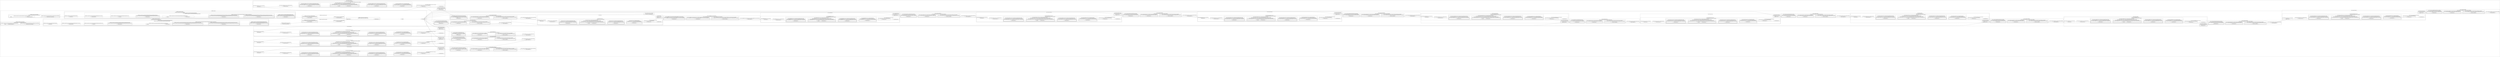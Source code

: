 digraph {
    rankdir=LR
    subgraph cluster_0 {
        label = ""
        subgraph cluster_1 {
            label = "Load Datastore snapshot"
            subgraph cluster_2 {
                label = "Load Datastore snapshot/Get export file patterns"
                subgraph cluster_3 {
                    label = "Load Datastore snapshot/Get export file patterns/Read(CreateSource)"
                    4 [label="Impulse"]
                    subgraph cluster_5 {
                        label = "Load Datastore snapshot/Get export file patterns/Read(CreateSource)/ParDo(OutputSingleSource)"
                        6 [label="ParMultiDo(OutputSingleSource)"]
                        4 -> 6 [style=solid label=""]
                    }
                    subgraph cluster_7 {
                        label = "Load Datastore snapshot/Get export file patterns/Read(CreateSource)/ParDo(BoundedSourceAsSDFWrapper)"
                        8 [label="ParMultiDo(BoundedSourceAsSDFWrapper)"]
                        6 -> 8 [style=solid label=""]
                    }
                }
            }
            subgraph cluster_9 {
                label = "Load Datastore snapshot/Find export files"
                subgraph cluster_10 {
                    label = "Load Datastore snapshot/Find export files/FileIO.MatchAll"
                    subgraph cluster_11 {
                        label = "Load Datastore snapshot/Find export files/FileIO.MatchAll/Match filepatterns"
                        12 [label="ParMultiDo(Match)"]
                        8 -> 12 [style=solid label=""]
                    }
                    subgraph cluster_13 {
                        label = "Load Datastore snapshot/Find export files/FileIO.MatchAll/Reshuffle.ViaRandomKey"
                        subgraph cluster_14 {
                            label = "Load Datastore snapshot/Find export files/FileIO.MatchAll/Reshuffle.ViaRandomKey/Pair with random key"
                            15 [label="ParMultiDo(AssignShard)"]
                            12 -> 15 [style=solid label=""]
                        }
                        subgraph cluster_16 {
                            label = "Load Datastore snapshot/Find export files/FileIO.MatchAll/Reshuffle.ViaRandomKey/Reshuffle"
                            subgraph cluster_17 {
                                label = "Load Datastore snapshot/Find export files/FileIO.MatchAll/Reshuffle.ViaRandomKey/Reshuffle/Window.Into()"
                                18 [label="Window.Assign"]
                                15 -> 18 [style=solid label=""]
                            }
                            subgraph cluster_19 {
                                label = "Load Datastore snapshot/Find export files/FileIO.MatchAll/Reshuffle.ViaRandomKey/Reshuffle/ReifyOriginalTimestamps"
                                subgraph cluster_20 {
                                    label = "Load Datastore snapshot/Find export files/FileIO.MatchAll/Reshuffle.ViaRandomKey/Reshuffle/ReifyOriginalTimestamps/ParDo(Anonymous)"
                                    21 [label="ParMultiDo(Anonymous)"]
                                    18 -> 21 [style=solid label=""]
                                }
                            }
                            22 [label="GroupByKey"]
                            21 -> 22 [style=solid label=""]
                            subgraph cluster_23 {
                                label = "Load Datastore snapshot/Find export files/FileIO.MatchAll/Reshuffle.ViaRandomKey/Reshuffle/ExpandIterable"
                                24 [label="ParMultiDo(Anonymous)"]
                                22 -> 24 [style=solid label=""]
                            }
                            subgraph cluster_25 {
                                label = "Load Datastore snapshot/Find export files/FileIO.MatchAll/Reshuffle.ViaRandomKey/Reshuffle/RestoreOriginalTimestamps"
                                subgraph cluster_26 {
                                    label = "Load Datastore snapshot/Find export files/FileIO.MatchAll/Reshuffle.ViaRandomKey/Reshuffle/RestoreOriginalTimestamps/ReifyTimestamps.RemoveWildcard"
                                    subgraph cluster_27 {
                                        label = "Load Datastore snapshot/Find export files/FileIO.MatchAll/Reshuffle.ViaRandomKey/Reshuffle/RestoreOriginalTimestamps/ReifyTimestamps.RemoveWildcard/ParDo(Anonymous)"
                                        28 [label="ParMultiDo(Anonymous)"]
                                        24 -> 28 [style=solid label=""]
                                    }
                                }
                                subgraph cluster_29 {
                                    label = "Load Datastore snapshot/Find export files/FileIO.MatchAll/Reshuffle.ViaRandomKey/Reshuffle/RestoreOriginalTimestamps/Reify.ExtractTimestampsFromValues"
                                    subgraph cluster_30 {
                                        label = "Load Datastore snapshot/Find export files/FileIO.MatchAll/Reshuffle.ViaRandomKey/Reshuffle/RestoreOriginalTimestamps/Reify.ExtractTimestampsFromValues/ParDo(Anonymous)"
                                        31 [label="ParMultiDo(Anonymous)"]
                                        28 -> 31 [style=solid label=""]
                                    }
                                }
                            }
                        }
                        subgraph cluster_32 {
                            label = "Load Datastore snapshot/Find export files/FileIO.MatchAll/Reshuffle.ViaRandomKey/Values"
                            subgraph cluster_33 {
                                label = "Load Datastore snapshot/Find export files/FileIO.MatchAll/Reshuffle.ViaRandomKey/Values/Values"
                                subgraph cluster_34 {
                                    label = "Load Datastore snapshot/Find export files/FileIO.MatchAll/Reshuffle.ViaRandomKey/Values/Values/Map"
                                    35 [label="ParMultiDo(Anonymous)"]
                                    31 -> 35 [style=solid label=""]
                                }
                            }
                        }
                    }
                }
            }
            subgraph cluster_36 {
                label = "Load Datastore snapshot/Load export data"
                subgraph cluster_37 {
                    label = "Load Datastore snapshot/Load export data/FileIO.ReadMatches"
                    subgraph cluster_38 {
                        label = "Load Datastore snapshot/Load export data/FileIO.ReadMatches/ParDo(ToReadableFile)"
                        39 [label="ParMultiDo(ToReadableFile)"]
                        35 -> 39 [style=solid label=""]
                    }
                }
                subgraph cluster_40 {
                    label = "Load Datastore snapshot/Load export data/BackupFileReader"
                    41 [label="ParMultiDo(BackupFileReader)"]
                    39 -> 41 [style=solid label=""]
                }
            }
            subgraph cluster_42 {
                label = "Load Datastore snapshot/Get commitlog file patterns"
                subgraph cluster_43 {
                    label = "Load Datastore snapshot/Get commitlog file patterns/Read(CreateSource)"
                    44 [label="Impulse"]
                    subgraph cluster_45 {
                        label = "Load Datastore snapshot/Get commitlog file patterns/Read(CreateSource)/ParDo(OutputSingleSource)"
                        46 [label="ParMultiDo(OutputSingleSource)"]
                        44 -> 46 [style=solid label=""]
                    }
                    subgraph cluster_47 {
                        label = "Load Datastore snapshot/Get commitlog file patterns/Read(CreateSource)/ParDo(BoundedSourceAsSDFWrapper)"
                        48 [label="ParMultiDo(BoundedSourceAsSDFWrapper)"]
                        46 -> 48 [style=solid label=""]
                    }
                }
            }
            subgraph cluster_49 {
                label = "Load Datastore snapshot/Find commitlog files"
                subgraph cluster_50 {
                    label = "Load Datastore snapshot/Find commitlog files/FileIO.MatchAll"
                    subgraph cluster_51 {
                        label = "Load Datastore snapshot/Find commitlog files/FileIO.MatchAll/Match filepatterns"
                        52 [label="ParMultiDo(Match)"]
                        48 -> 52 [style=solid label=""]
                    }
                    subgraph cluster_53 {
                        label = "Load Datastore snapshot/Find commitlog files/FileIO.MatchAll/Reshuffle.ViaRandomKey"
                        subgraph cluster_54 {
                            label = "Load Datastore snapshot/Find commitlog files/FileIO.MatchAll/Reshuffle.ViaRandomKey/Pair with random key"
                            55 [label="ParMultiDo(AssignShard)"]
                            52 -> 55 [style=solid label=""]
                        }
                        subgraph cluster_56 {
                            label = "Load Datastore snapshot/Find commitlog files/FileIO.MatchAll/Reshuffle.ViaRandomKey/Reshuffle"
                            subgraph cluster_57 {
                                label = "Load Datastore snapshot/Find commitlog files/FileIO.MatchAll/Reshuffle.ViaRandomKey/Reshuffle/Window.Into()"
                                58 [label="Window.Assign"]
                                55 -> 58 [style=solid label=""]
                            }
                            subgraph cluster_59 {
                                label = "Load Datastore snapshot/Find commitlog files/FileIO.MatchAll/Reshuffle.ViaRandomKey/Reshuffle/ReifyOriginalTimestamps"
                                subgraph cluster_60 {
                                    label = "Load Datastore snapshot/Find commitlog files/FileIO.MatchAll/Reshuffle.ViaRandomKey/Reshuffle/ReifyOriginalTimestamps/ParDo(Anonymous)"
                                    61 [label="ParMultiDo(Anonymous)"]
                                    58 -> 61 [style=solid label=""]
                                }
                            }
                            62 [label="GroupByKey"]
                            61 -> 62 [style=solid label=""]
                            subgraph cluster_63 {
                                label = "Load Datastore snapshot/Find commitlog files/FileIO.MatchAll/Reshuffle.ViaRandomKey/Reshuffle/ExpandIterable"
                                64 [label="ParMultiDo(Anonymous)"]
                                62 -> 64 [style=solid label=""]
                            }
                            subgraph cluster_65 {
                                label = "Load Datastore snapshot/Find commitlog files/FileIO.MatchAll/Reshuffle.ViaRandomKey/Reshuffle/RestoreOriginalTimestamps"
                                subgraph cluster_66 {
                                    label = "Load Datastore snapshot/Find commitlog files/FileIO.MatchAll/Reshuffle.ViaRandomKey/Reshuffle/RestoreOriginalTimestamps/ReifyTimestamps.RemoveWildcard"
                                    subgraph cluster_67 {
                                        label = "Load Datastore snapshot/Find commitlog files/FileIO.MatchAll/Reshuffle.ViaRandomKey/Reshuffle/RestoreOriginalTimestamps/ReifyTimestamps.RemoveWildcard/ParDo(Anonymous)"
                                        68 [label="ParMultiDo(Anonymous)"]
                                        64 -> 68 [style=solid label=""]
                                    }
                                }
                                subgraph cluster_69 {
                                    label = "Load Datastore snapshot/Find commitlog files/FileIO.MatchAll/Reshuffle.ViaRandomKey/Reshuffle/RestoreOriginalTimestamps/Reify.ExtractTimestampsFromValues"
                                    subgraph cluster_70 {
                                        label = "Load Datastore snapshot/Find commitlog files/FileIO.MatchAll/Reshuffle.ViaRandomKey/Reshuffle/RestoreOriginalTimestamps/Reify.ExtractTimestampsFromValues/ParDo(Anonymous)"
                                        71 [label="ParMultiDo(Anonymous)"]
                                        68 -> 71 [style=solid label=""]
                                    }
                                }
                            }
                        }
                        subgraph cluster_72 {
                            label = "Load Datastore snapshot/Find commitlog files/FileIO.MatchAll/Reshuffle.ViaRandomKey/Values"
                            subgraph cluster_73 {
                                label = "Load Datastore snapshot/Find commitlog files/FileIO.MatchAll/Reshuffle.ViaRandomKey/Values/Values"
                                subgraph cluster_74 {
                                    label = "Load Datastore snapshot/Find commitlog files/FileIO.MatchAll/Reshuffle.ViaRandomKey/Values/Values/Map"
                                    75 [label="ParMultiDo(Anonymous)"]
                                    71 -> 75 [style=solid label=""]
                                }
                            }
                        }
                    }
                }
            }
            subgraph cluster_76 {
                label = "Load Datastore snapshot/Filter commitLog by time"
                77 [label="ParMultiDo(FilterCommitLogFileByTime)"]
                75 -> 77 [style=solid label=""]
            }
            subgraph cluster_78 {
                label = "Load Datastore snapshot/Load commitlog data"
                subgraph cluster_79 {
                    label = "Load Datastore snapshot/Load commitlog data/FileIO.ReadMatches"
                    subgraph cluster_80 {
                        label = "Load Datastore snapshot/Load commitlog data/FileIO.ReadMatches/ParDo(ToReadableFile)"
                        81 [label="ParMultiDo(ToReadableFile)"]
                        77 -> 81 [style=solid label=""]
                    }
                }
                subgraph cluster_82 {
                    label = "Load Datastore snapshot/Load commitlog data/BackupFileReader"
                    83 [label="ParMultiDo(BackupFileReader)"]
                    81 -> 83 [style=solid label=""]
                }
            }
            84 [label="Flatten.PCollections"]
            41 -> 84 [style=solid label=""]
            83 -> 84 [style=solid label=""]
            subgraph cluster_85 {
                label = "Load Datastore snapshot/Key entities by Datastore Keys"
                subgraph cluster_86 {
                    label = "Load Datastore snapshot/Key entities by Datastore Keys/Map"
                    87 [label="ParMultiDo(Anonymous)"]
                    84 -> 87 [style=solid label=""]
                }
            }
            88 [label="GroupByKey"]
            87 -> 88 [style=solid label=""]
            89 [label="ParMultiDo(Anonymous)"]
            88 -> 89 [style=solid label=""]
        }
        subgraph cluster_90 {
            label = "Write to Sql: Transforms:Registry"
            subgraph cluster_91 {
                label = "Write to Sql: Transforms:Registry/Shard data Transforms:Registry"
                subgraph cluster_92 {
                    label = "Write to Sql: Transforms:Registry/Shard data Transforms:Registry/AddKeys"
                    subgraph cluster_93 {
                        label = "Write to Sql: Transforms:Registry/Shard data Transforms:Registry/AddKeys/Map"
                        94 [label="ParMultiDo(Anonymous)"]
                        89 -> 94 [style=solid label=""]
                    }
                }
            }
            subgraph cluster_95 {
                label = "Write to Sql: Transforms:Registry/Group into batches Transforms:Registry"
                subgraph cluster_96 {
                    label = "Write to Sql: Transforms:Registry/Group into batches Transforms:Registry/MapElements"
                    subgraph cluster_97 {
                        label = "Write to Sql: Transforms:Registry/Group into batches Transforms:Registry/MapElements/Map"
                        98 [label="ParMultiDo(Anonymous)"]
                        94 -> 98 [style=solid label=""]
                    }
                }
                subgraph cluster_99 {
                    label = "Write to Sql: Transforms:Registry/Group into batches Transforms:Registry/GroupIntoBatches"
                    subgraph cluster_100 {
                        label = "Write to Sql: Transforms:Registry/Group into batches Transforms:Registry/GroupIntoBatches/ParDo(GroupIntoBatches)"
                        101 [label="ParMultiDo(GroupIntoBatches)"]
                        98 -> 101 [style=solid label=""]
                    }
                }
            }
            subgraph cluster_102 {
                label = "Write to Sql: Transforms:Registry/Write in batch for Transforms:Registry"
                103 [label="ParMultiDo(SqlBatchWriter)"]
                101 -> 103 [style=solid label=""]
            }
        }
        subgraph cluster_104 {
            label = "Wait on Transforms:Registry"
            subgraph cluster_105 {
                label = "Wait on Transforms:Registry/To wait view 0"
                subgraph cluster_106 {
                    label = "Wait on Transforms:Registry/To wait view 0/Window.Into()"
                    107 [label="Flatten.PCollections"]
                    103 -> 107 [style=solid label=""]
                }
                subgraph cluster_108 {
                    label = "Wait on Transforms:Registry/To wait view 0/ParDo(CollectWindows)"
                    109 [label="ParMultiDo(CollectWindows)"]
                    107 -> 109 [style=solid label=""]
                }
                subgraph cluster_110 {
                    label = "Wait on Transforms:Registry/To wait view 0/Sample.Any"
                    subgraph cluster_111 {
                        label = "Wait on Transforms:Registry/To wait view 0/Sample.Any/Combine.globally(SampleAny)"
                        subgraph cluster_112 {
                            label = "Wait on Transforms:Registry/To wait view 0/Sample.Any/Combine.globally(SampleAny)/WithKeys"
                            subgraph cluster_113 {
                                label = "Wait on Transforms:Registry/To wait view 0/Sample.Any/Combine.globally(SampleAny)/WithKeys/AddKeys"
                                subgraph cluster_114 {
                                    label = "Wait on Transforms:Registry/To wait view 0/Sample.Any/Combine.globally(SampleAny)/WithKeys/AddKeys/Map"
                                    115 [label="ParMultiDo(Anonymous)"]
                                    109 -> 115 [style=solid label=""]
                                }
                            }
                        }
                        subgraph cluster_116 {
                            label = "Wait on Transforms:Registry/To wait view 0/Sample.Any/Combine.globally(SampleAny)/Combine.perKey(SampleAny)"
                            117 [label="GroupByKey"]
                            115 -> 117 [style=solid label=""]
                            subgraph cluster_118 {
                                label = "Wait on Transforms:Registry/To wait view 0/Sample.Any/Combine.globally(SampleAny)/Combine.perKey(SampleAny)/Combine.GroupedValues"
                                subgraph cluster_119 {
                                    label = "Wait on Transforms:Registry/To wait view 0/Sample.Any/Combine.globally(SampleAny)/Combine.perKey(SampleAny)/Combine.GroupedValues/ParDo(Anonymous)"
                                    120 [label="ParMultiDo(Anonymous)"]
                                    117 -> 120 [style=solid label=""]
                                }
                            }
                        }
                        subgraph cluster_121 {
                            label = "Wait on Transforms:Registry/To wait view 0/Sample.Any/Combine.globally(SampleAny)/Values"
                            subgraph cluster_122 {
                                label = "Wait on Transforms:Registry/To wait view 0/Sample.Any/Combine.globally(SampleAny)/Values/Values"
                                subgraph cluster_123 {
                                    label = "Wait on Transforms:Registry/To wait view 0/Sample.Any/Combine.globally(SampleAny)/Values/Values/Map"
                                    124 [label="ParMultiDo(Anonymous)"]
                                    120 -> 124 [style=solid label=""]
                                }
                            }
                        }
                    }
                    subgraph cluster_125 {
                        label = "Wait on Transforms:Registry/To wait view 0/Sample.Any/Flatten.Iterables"
                        subgraph cluster_126 {
                            label = "Wait on Transforms:Registry/To wait view 0/Sample.Any/Flatten.Iterables/FlattenIterables"
                            subgraph cluster_127 {
                                label = "Wait on Transforms:Registry/To wait view 0/Sample.Any/Flatten.Iterables/FlattenIterables/FlatMap"
                                128 [label="ParMultiDo(Anonymous)"]
                                124 -> 128 [style=solid label=""]
                            }
                        }
                    }
                }
                subgraph cluster_129 {
                    label = "Wait on Transforms:Registry/To wait view 0/View.AsList"
                    subgraph cluster_130 {
                        label = "Wait on Transforms:Registry/To wait view 0/View.AsList/IndexElements"
                        131 [label="ParMultiDo(ToListView)"]
                        128 -> 131 [style=solid label=""]
                    }
                    132 [label="View.CreatePCollectionView"]
                    131 -> 132 [style=solid label=""]
                }
            }
            subgraph cluster_133 {
                label = "Wait on Transforms:Registry/Wait"
                subgraph cluster_134 {
                    label = "Wait on Transforms:Registry/Wait/Map"
                    135 [label="ParMultiDo(Anonymous)"]
                    89 -> 135 [style=solid label=""]
                    131 -> 135 [style=dashed label=""]
                }
            }
        }
        subgraph cluster_136 {
            label = "Write to Sql: Transforms:Cursor"
            subgraph cluster_137 {
                label = "Write to Sql: Transforms:Cursor/Shard data Transforms:Cursor"
                subgraph cluster_138 {
                    label = "Write to Sql: Transforms:Cursor/Shard data Transforms:Cursor/AddKeys"
                    subgraph cluster_139 {
                        label = "Write to Sql: Transforms:Cursor/Shard data Transforms:Cursor/AddKeys/Map"
                        140 [label="ParMultiDo(Anonymous)"]
                        135 -> 140 [style=solid label=""]
                    }
                }
            }
            subgraph cluster_141 {
                label = "Write to Sql: Transforms:Cursor/Group into batches Transforms:Cursor"
                subgraph cluster_142 {
                    label = "Write to Sql: Transforms:Cursor/Group into batches Transforms:Cursor/MapElements"
                    subgraph cluster_143 {
                        label = "Write to Sql: Transforms:Cursor/Group into batches Transforms:Cursor/MapElements/Map"
                        144 [label="ParMultiDo(Anonymous)"]
                        140 -> 144 [style=solid label=""]
                    }
                }
                subgraph cluster_145 {
                    label = "Write to Sql: Transforms:Cursor/Group into batches Transforms:Cursor/GroupIntoBatches"
                    subgraph cluster_146 {
                        label = "Write to Sql: Transforms:Cursor/Group into batches Transforms:Cursor/GroupIntoBatches/ParDo(GroupIntoBatches)"
                        147 [label="ParMultiDo(GroupIntoBatches)"]
                        144 -> 147 [style=solid label=""]
                    }
                }
            }
            subgraph cluster_148 {
                label = "Write to Sql: Transforms:Cursor/Write in batch for Transforms:Cursor"
                149 [label="ParMultiDo(SqlBatchWriter)"]
                147 -> 149 [style=solid label=""]
            }
        }
        subgraph cluster_150 {
            label = "Wait on Transforms:Cursor"
            subgraph cluster_151 {
                label = "Wait on Transforms:Cursor/To wait view 0"
                subgraph cluster_152 {
                    label = "Wait on Transforms:Cursor/To wait view 0/Window.Into()"
                    153 [label="Flatten.PCollections"]
                    149 -> 153 [style=solid label=""]
                }
                subgraph cluster_154 {
                    label = "Wait on Transforms:Cursor/To wait view 0/ParDo(CollectWindows)"
                    155 [label="ParMultiDo(CollectWindows)"]
                    153 -> 155 [style=solid label=""]
                }
                subgraph cluster_156 {
                    label = "Wait on Transforms:Cursor/To wait view 0/Sample.Any"
                    subgraph cluster_157 {
                        label = "Wait on Transforms:Cursor/To wait view 0/Sample.Any/Combine.globally(SampleAny)"
                        subgraph cluster_158 {
                            label = "Wait on Transforms:Cursor/To wait view 0/Sample.Any/Combine.globally(SampleAny)/WithKeys"
                            subgraph cluster_159 {
                                label = "Wait on Transforms:Cursor/To wait view 0/Sample.Any/Combine.globally(SampleAny)/WithKeys/AddKeys"
                                subgraph cluster_160 {
                                    label = "Wait on Transforms:Cursor/To wait view 0/Sample.Any/Combine.globally(SampleAny)/WithKeys/AddKeys/Map"
                                    161 [label="ParMultiDo(Anonymous)"]
                                    155 -> 161 [style=solid label=""]
                                }
                            }
                        }
                        subgraph cluster_162 {
                            label = "Wait on Transforms:Cursor/To wait view 0/Sample.Any/Combine.globally(SampleAny)/Combine.perKey(SampleAny)"
                            163 [label="GroupByKey"]
                            161 -> 163 [style=solid label=""]
                            subgraph cluster_164 {
                                label = "Wait on Transforms:Cursor/To wait view 0/Sample.Any/Combine.globally(SampleAny)/Combine.perKey(SampleAny)/Combine.GroupedValues"
                                subgraph cluster_165 {
                                    label = "Wait on Transforms:Cursor/To wait view 0/Sample.Any/Combine.globally(SampleAny)/Combine.perKey(SampleAny)/Combine.GroupedValues/ParDo(Anonymous)"
                                    166 [label="ParMultiDo(Anonymous)"]
                                    163 -> 166 [style=solid label=""]
                                }
                            }
                        }
                        subgraph cluster_167 {
                            label = "Wait on Transforms:Cursor/To wait view 0/Sample.Any/Combine.globally(SampleAny)/Values"
                            subgraph cluster_168 {
                                label = "Wait on Transforms:Cursor/To wait view 0/Sample.Any/Combine.globally(SampleAny)/Values/Values"
                                subgraph cluster_169 {
                                    label = "Wait on Transforms:Cursor/To wait view 0/Sample.Any/Combine.globally(SampleAny)/Values/Values/Map"
                                    170 [label="ParMultiDo(Anonymous)"]
                                    166 -> 170 [style=solid label=""]
                                }
                            }
                        }
                    }
                    subgraph cluster_171 {
                        label = "Wait on Transforms:Cursor/To wait view 0/Sample.Any/Flatten.Iterables"
                        subgraph cluster_172 {
                            label = "Wait on Transforms:Cursor/To wait view 0/Sample.Any/Flatten.Iterables/FlattenIterables"
                            subgraph cluster_173 {
                                label = "Wait on Transforms:Cursor/To wait view 0/Sample.Any/Flatten.Iterables/FlattenIterables/FlatMap"
                                174 [label="ParMultiDo(Anonymous)"]
                                170 -> 174 [style=solid label=""]
                            }
                        }
                    }
                }
                subgraph cluster_175 {
                    label = "Wait on Transforms:Cursor/To wait view 0/View.AsList"
                    subgraph cluster_176 {
                        label = "Wait on Transforms:Cursor/To wait view 0/View.AsList/IndexElements"
                        177 [label="ParMultiDo(ToListView)"]
                        174 -> 177 [style=solid label=""]
                    }
                    178 [label="View.CreatePCollectionView"]
                    177 -> 178 [style=solid label=""]
                }
            }
            subgraph cluster_179 {
                label = "Wait on Transforms:Cursor/Wait"
                subgraph cluster_180 {
                    label = "Wait on Transforms:Cursor/Wait/Map"
                    181 [label="ParMultiDo(Anonymous)"]
                    89 -> 181 [style=solid label=""]
                    177 -> 181 [style=dashed label=""]
                }
            }
        }
        subgraph cluster_182 {
            label = "Write to Sql: Transforms:Registrar"
            subgraph cluster_183 {
                label = "Write to Sql: Transforms:Registrar/Shard data Transforms:Registrar"
                subgraph cluster_184 {
                    label = "Write to Sql: Transforms:Registrar/Shard data Transforms:Registrar/AddKeys"
                    subgraph cluster_185 {
                        label = "Write to Sql: Transforms:Registrar/Shard data Transforms:Registrar/AddKeys/Map"
                        186 [label="ParMultiDo(Anonymous)"]
                        181 -> 186 [style=solid label=""]
                    }
                }
            }
            subgraph cluster_187 {
                label = "Write to Sql: Transforms:Registrar/Group into batches Transforms:Registrar"
                subgraph cluster_188 {
                    label = "Write to Sql: Transforms:Registrar/Group into batches Transforms:Registrar/MapElements"
                    subgraph cluster_189 {
                        label = "Write to Sql: Transforms:Registrar/Group into batches Transforms:Registrar/MapElements/Map"
                        190 [label="ParMultiDo(Anonymous)"]
                        186 -> 190 [style=solid label=""]
                    }
                }
                subgraph cluster_191 {
                    label = "Write to Sql: Transforms:Registrar/Group into batches Transforms:Registrar/GroupIntoBatches"
                    subgraph cluster_192 {
                        label = "Write to Sql: Transforms:Registrar/Group into batches Transforms:Registrar/GroupIntoBatches/ParDo(GroupIntoBatches)"
                        193 [label="ParMultiDo(GroupIntoBatches)"]
                        190 -> 193 [style=solid label=""]
                    }
                }
            }
            subgraph cluster_194 {
                label = "Write to Sql: Transforms:Registrar/Write in batch for Transforms:Registrar"
                195 [label="ParMultiDo(SqlBatchWriter)"]
                193 -> 195 [style=solid label=""]
            }
        }
        subgraph cluster_196 {
            label = "Wait on Transforms:Registrar"
            subgraph cluster_197 {
                label = "Wait on Transforms:Registrar/To wait view 0"
                subgraph cluster_198 {
                    label = "Wait on Transforms:Registrar/To wait view 0/Window.Into()"
                    199 [label="Flatten.PCollections"]
                    195 -> 199 [style=solid label=""]
                }
                subgraph cluster_200 {
                    label = "Wait on Transforms:Registrar/To wait view 0/ParDo(CollectWindows)"
                    201 [label="ParMultiDo(CollectWindows)"]
                    199 -> 201 [style=solid label=""]
                }
                subgraph cluster_202 {
                    label = "Wait on Transforms:Registrar/To wait view 0/Sample.Any"
                    subgraph cluster_203 {
                        label = "Wait on Transforms:Registrar/To wait view 0/Sample.Any/Combine.globally(SampleAny)"
                        subgraph cluster_204 {
                            label = "Wait on Transforms:Registrar/To wait view 0/Sample.Any/Combine.globally(SampleAny)/WithKeys"
                            subgraph cluster_205 {
                                label = "Wait on Transforms:Registrar/To wait view 0/Sample.Any/Combine.globally(SampleAny)/WithKeys/AddKeys"
                                subgraph cluster_206 {
                                    label = "Wait on Transforms:Registrar/To wait view 0/Sample.Any/Combine.globally(SampleAny)/WithKeys/AddKeys/Map"
                                    207 [label="ParMultiDo(Anonymous)"]
                                    201 -> 207 [style=solid label=""]
                                }
                            }
                        }
                        subgraph cluster_208 {
                            label = "Wait on Transforms:Registrar/To wait view 0/Sample.Any/Combine.globally(SampleAny)/Combine.perKey(SampleAny)"
                            209 [label="GroupByKey"]
                            207 -> 209 [style=solid label=""]
                            subgraph cluster_210 {
                                label = "Wait on Transforms:Registrar/To wait view 0/Sample.Any/Combine.globally(SampleAny)/Combine.perKey(SampleAny)/Combine.GroupedValues"
                                subgraph cluster_211 {
                                    label = "Wait on Transforms:Registrar/To wait view 0/Sample.Any/Combine.globally(SampleAny)/Combine.perKey(SampleAny)/Combine.GroupedValues/ParDo(Anonymous)"
                                    212 [label="ParMultiDo(Anonymous)"]
                                    209 -> 212 [style=solid label=""]
                                }
                            }
                        }
                        subgraph cluster_213 {
                            label = "Wait on Transforms:Registrar/To wait view 0/Sample.Any/Combine.globally(SampleAny)/Values"
                            subgraph cluster_214 {
                                label = "Wait on Transforms:Registrar/To wait view 0/Sample.Any/Combine.globally(SampleAny)/Values/Values"
                                subgraph cluster_215 {
                                    label = "Wait on Transforms:Registrar/To wait view 0/Sample.Any/Combine.globally(SampleAny)/Values/Values/Map"
                                    216 [label="ParMultiDo(Anonymous)"]
                                    212 -> 216 [style=solid label=""]
                                }
                            }
                        }
                    }
                    subgraph cluster_217 {
                        label = "Wait on Transforms:Registrar/To wait view 0/Sample.Any/Flatten.Iterables"
                        subgraph cluster_218 {
                            label = "Wait on Transforms:Registrar/To wait view 0/Sample.Any/Flatten.Iterables/FlattenIterables"
                            subgraph cluster_219 {
                                label = "Wait on Transforms:Registrar/To wait view 0/Sample.Any/Flatten.Iterables/FlattenIterables/FlatMap"
                                220 [label="ParMultiDo(Anonymous)"]
                                216 -> 220 [style=solid label=""]
                            }
                        }
                    }
                }
                subgraph cluster_221 {
                    label = "Wait on Transforms:Registrar/To wait view 0/View.AsList"
                    subgraph cluster_222 {
                        label = "Wait on Transforms:Registrar/To wait view 0/View.AsList/IndexElements"
                        223 [label="ParMultiDo(ToListView)"]
                        220 -> 223 [style=solid label=""]
                    }
                    224 [label="View.CreatePCollectionView"]
                    223 -> 224 [style=solid label=""]
                }
            }
            subgraph cluster_225 {
                label = "Wait on Transforms:Registrar/Wait"
                subgraph cluster_226 {
                    label = "Wait on Transforms:Registrar/Wait/Map"
                    227 [label="ParMultiDo(Anonymous)"]
                    89 -> 227 [style=solid label=""]
                    223 -> 227 [style=dashed label=""]
                }
            }
        }
        subgraph cluster_228 {
            label = "Write to Sql: Transforms:ContactResource"
            subgraph cluster_229 {
                label = "Write to Sql: Transforms:ContactResource/Shard data Transforms:ContactResource"
                subgraph cluster_230 {
                    label = "Write to Sql: Transforms:ContactResource/Shard data Transforms:ContactResource/AddKeys"
                    subgraph cluster_231 {
                        label = "Write to Sql: Transforms:ContactResource/Shard data Transforms:ContactResource/AddKeys/Map"
                        232 [label="ParMultiDo(Anonymous)"]
                        227 -> 232 [style=solid label=""]
                    }
                }
            }
            subgraph cluster_233 {
                label = "Write to Sql: Transforms:ContactResource/Group into batches Transforms:ContactResource"
                subgraph cluster_234 {
                    label = "Write to Sql: Transforms:ContactResource/Group into batches Transforms:ContactResource/MapElements"
                    subgraph cluster_235 {
                        label = "Write to Sql: Transforms:ContactResource/Group into batches Transforms:ContactResource/MapElements/Map"
                        236 [label="ParMultiDo(Anonymous)"]
                        232 -> 236 [style=solid label=""]
                    }
                }
                subgraph cluster_237 {
                    label = "Write to Sql: Transforms:ContactResource/Group into batches Transforms:ContactResource/GroupIntoBatches"
                    subgraph cluster_238 {
                        label = "Write to Sql: Transforms:ContactResource/Group into batches Transforms:ContactResource/GroupIntoBatches/ParDo(GroupIntoBatches)"
                        239 [label="ParMultiDo(GroupIntoBatches)"]
                        236 -> 239 [style=solid label=""]
                    }
                }
            }
            subgraph cluster_240 {
                label = "Write to Sql: Transforms:ContactResource/Write in batch for Transforms:ContactResource"
                241 [label="ParMultiDo(SqlBatchWriter)"]
                239 -> 241 [style=solid label=""]
            }
        }
        subgraph cluster_242 {
            label = "Wait on Transforms:ContactResource"
            subgraph cluster_243 {
                label = "Wait on Transforms:ContactResource/To wait view 0"
                subgraph cluster_244 {
                    label = "Wait on Transforms:ContactResource/To wait view 0/Window.Into()"
                    245 [label="Flatten.PCollections"]
                    241 -> 245 [style=solid label=""]
                }
                subgraph cluster_246 {
                    label = "Wait on Transforms:ContactResource/To wait view 0/ParDo(CollectWindows)"
                    247 [label="ParMultiDo(CollectWindows)"]
                    245 -> 247 [style=solid label=""]
                }
                subgraph cluster_248 {
                    label = "Wait on Transforms:ContactResource/To wait view 0/Sample.Any"
                    subgraph cluster_249 {
                        label = "Wait on Transforms:ContactResource/To wait view 0/Sample.Any/Combine.globally(SampleAny)"
                        subgraph cluster_250 {
                            label = "Wait on Transforms:ContactResource/To wait view 0/Sample.Any/Combine.globally(SampleAny)/WithKeys"
                            subgraph cluster_251 {
                                label = "Wait on Transforms:ContactResource/To wait view 0/Sample.Any/Combine.globally(SampleAny)/WithKeys/AddKeys"
                                subgraph cluster_252 {
                                    label = "Wait on Transforms:ContactResource/To wait view 0/Sample.Any/Combine.globally(SampleAny)/WithKeys/AddKeys/Map"
                                    253 [label="ParMultiDo(Anonymous)"]
                                    247 -> 253 [style=solid label=""]
                                }
                            }
                        }
                        subgraph cluster_254 {
                            label = "Wait on Transforms:ContactResource/To wait view 0/Sample.Any/Combine.globally(SampleAny)/Combine.perKey(SampleAny)"
                            255 [label="GroupByKey"]
                            253 -> 255 [style=solid label=""]
                            subgraph cluster_256 {
                                label = "Wait on Transforms:ContactResource/To wait view 0/Sample.Any/Combine.globally(SampleAny)/Combine.perKey(SampleAny)/Combine.GroupedValues"
                                subgraph cluster_257 {
                                    label = "Wait on Transforms:ContactResource/To wait view 0/Sample.Any/Combine.globally(SampleAny)/Combine.perKey(SampleAny)/Combine.GroupedValues/ParDo(Anonymous)"
                                    258 [label="ParMultiDo(Anonymous)"]
                                    255 -> 258 [style=solid label=""]
                                }
                            }
                        }
                        subgraph cluster_259 {
                            label = "Wait on Transforms:ContactResource/To wait view 0/Sample.Any/Combine.globally(SampleAny)/Values"
                            subgraph cluster_260 {
                                label = "Wait on Transforms:ContactResource/To wait view 0/Sample.Any/Combine.globally(SampleAny)/Values/Values"
                                subgraph cluster_261 {
                                    label = "Wait on Transforms:ContactResource/To wait view 0/Sample.Any/Combine.globally(SampleAny)/Values/Values/Map"
                                    262 [label="ParMultiDo(Anonymous)"]
                                    258 -> 262 [style=solid label=""]
                                }
                            }
                        }
                    }
                    subgraph cluster_263 {
                        label = "Wait on Transforms:ContactResource/To wait view 0/Sample.Any/Flatten.Iterables"
                        subgraph cluster_264 {
                            label = "Wait on Transforms:ContactResource/To wait view 0/Sample.Any/Flatten.Iterables/FlattenIterables"
                            subgraph cluster_265 {
                                label = "Wait on Transforms:ContactResource/To wait view 0/Sample.Any/Flatten.Iterables/FlattenIterables/FlatMap"
                                266 [label="ParMultiDo(Anonymous)"]
                                262 -> 266 [style=solid label=""]
                            }
                        }
                    }
                }
                subgraph cluster_267 {
                    label = "Wait on Transforms:ContactResource/To wait view 0/View.AsList"
                    subgraph cluster_268 {
                        label = "Wait on Transforms:ContactResource/To wait view 0/View.AsList/IndexElements"
                        269 [label="ParMultiDo(ToListView)"]
                        266 -> 269 [style=solid label=""]
                    }
                    270 [label="View.CreatePCollectionView"]
                    269 -> 270 [style=solid label=""]
                }
            }
            subgraph cluster_271 {
                label = "Wait on Transforms:ContactResource/Wait"
                subgraph cluster_272 {
                    label = "Wait on Transforms:ContactResource/Wait/Map"
                    273 [label="ParMultiDo(Anonymous)"]
                    89 -> 273 [style=solid label=""]
                    269 -> 273 [style=dashed label=""]
                }
            }
        }
        subgraph cluster_274 {
            label = "Write to Sql: Transforms:RegistrarContact"
            subgraph cluster_275 {
                label = "Write to Sql: Transforms:RegistrarContact/Shard data Transforms:RegistrarContact"
                subgraph cluster_276 {
                    label = "Write to Sql: Transforms:RegistrarContact/Shard data Transforms:RegistrarContact/AddKeys"
                    subgraph cluster_277 {
                        label = "Write to Sql: Transforms:RegistrarContact/Shard data Transforms:RegistrarContact/AddKeys/Map"
                        278 [label="ParMultiDo(Anonymous)"]
                        273 -> 278 [style=solid label=""]
                    }
                }
            }
            subgraph cluster_279 {
                label = "Write to Sql: Transforms:RegistrarContact/Group into batches Transforms:RegistrarContact"
                subgraph cluster_280 {
                    label = "Write to Sql: Transforms:RegistrarContact/Group into batches Transforms:RegistrarContact/MapElements"
                    subgraph cluster_281 {
                        label = "Write to Sql: Transforms:RegistrarContact/Group into batches Transforms:RegistrarContact/MapElements/Map"
                        282 [label="ParMultiDo(Anonymous)"]
                        278 -> 282 [style=solid label=""]
                    }
                }
                subgraph cluster_283 {
                    label = "Write to Sql: Transforms:RegistrarContact/Group into batches Transforms:RegistrarContact/GroupIntoBatches"
                    subgraph cluster_284 {
                        label = "Write to Sql: Transforms:RegistrarContact/Group into batches Transforms:RegistrarContact/GroupIntoBatches/ParDo(GroupIntoBatches)"
                        285 [label="ParMultiDo(GroupIntoBatches)"]
                        282 -> 285 [style=solid label=""]
                    }
                }
            }
            subgraph cluster_286 {
                label = "Write to Sql: Transforms:RegistrarContact/Write in batch for Transforms:RegistrarContact"
                287 [label="ParMultiDo(SqlBatchWriter)"]
                285 -> 287 [style=solid label=""]
            }
        }
        subgraph cluster_288 {
            label = "Remove circular foreign keys from DomainBase"
            289 [label="ParMultiDo(RemoveDomainBaseForeignKeys)"]
            89 -> 289 [style=solid label=""]
        }
        subgraph cluster_290 {
            label = "Wait on phase one"
            subgraph cluster_291 {
                label = "Wait on phase one/To wait view 0"
                subgraph cluster_292 {
                    label = "Wait on phase one/To wait view 0/Window.Into()"
                    293 [label="Flatten.PCollections"]
                    287 -> 293 [style=solid label=""]
                }
                subgraph cluster_294 {
                    label = "Wait on phase one/To wait view 0/ParDo(CollectWindows)"
                    295 [label="ParMultiDo(CollectWindows)"]
                    293 -> 295 [style=solid label=""]
                }
                subgraph cluster_296 {
                    label = "Wait on phase one/To wait view 0/Sample.Any"
                    subgraph cluster_297 {
                        label = "Wait on phase one/To wait view 0/Sample.Any/Combine.globally(SampleAny)"
                        subgraph cluster_298 {
                            label = "Wait on phase one/To wait view 0/Sample.Any/Combine.globally(SampleAny)/WithKeys"
                            subgraph cluster_299 {
                                label = "Wait on phase one/To wait view 0/Sample.Any/Combine.globally(SampleAny)/WithKeys/AddKeys"
                                subgraph cluster_300 {
                                    label = "Wait on phase one/To wait view 0/Sample.Any/Combine.globally(SampleAny)/WithKeys/AddKeys/Map"
                                    301 [label="ParMultiDo(Anonymous)"]
                                    295 -> 301 [style=solid label=""]
                                }
                            }
                        }
                        subgraph cluster_302 {
                            label = "Wait on phase one/To wait view 0/Sample.Any/Combine.globally(SampleAny)/Combine.perKey(SampleAny)"
                            303 [label="GroupByKey"]
                            301 -> 303 [style=solid label=""]
                            subgraph cluster_304 {
                                label = "Wait on phase one/To wait view 0/Sample.Any/Combine.globally(SampleAny)/Combine.perKey(SampleAny)/Combine.GroupedValues"
                                subgraph cluster_305 {
                                    label = "Wait on phase one/To wait view 0/Sample.Any/Combine.globally(SampleAny)/Combine.perKey(SampleAny)/Combine.GroupedValues/ParDo(Anonymous)"
                                    306 [label="ParMultiDo(Anonymous)"]
                                    303 -> 306 [style=solid label=""]
                                }
                            }
                        }
                        subgraph cluster_307 {
                            label = "Wait on phase one/To wait view 0/Sample.Any/Combine.globally(SampleAny)/Values"
                            subgraph cluster_308 {
                                label = "Wait on phase one/To wait view 0/Sample.Any/Combine.globally(SampleAny)/Values/Values"
                                subgraph cluster_309 {
                                    label = "Wait on phase one/To wait view 0/Sample.Any/Combine.globally(SampleAny)/Values/Values/Map"
                                    310 [label="ParMultiDo(Anonymous)"]
                                    306 -> 310 [style=solid label=""]
                                }
                            }
                        }
                    }
                    subgraph cluster_311 {
                        label = "Wait on phase one/To wait view 0/Sample.Any/Flatten.Iterables"
                        subgraph cluster_312 {
                            label = "Wait on phase one/To wait view 0/Sample.Any/Flatten.Iterables/FlattenIterables"
                            subgraph cluster_313 {
                                label = "Wait on phase one/To wait view 0/Sample.Any/Flatten.Iterables/FlattenIterables/FlatMap"
                                314 [label="ParMultiDo(Anonymous)"]
                                310 -> 314 [style=solid label=""]
                            }
                        }
                    }
                }
                subgraph cluster_315 {
                    label = "Wait on phase one/To wait view 0/View.AsList"
                    subgraph cluster_316 {
                        label = "Wait on phase one/To wait view 0/View.AsList/IndexElements"
                        317 [label="ParMultiDo(ToListView)"]
                        314 -> 317 [style=solid label=""]
                    }
                    318 [label="View.CreatePCollectionView"]
                    317 -> 318 [style=solid label=""]
                }
            }
            subgraph cluster_319 {
                label = "Wait on phase one/Wait"
                subgraph cluster_320 {
                    label = "Wait on phase one/Wait/Map"
                    321 [label="ParMultiDo(Anonymous)"]
                    289 -> 321 [style=solid label=""]
                    317 -> 321 [style=dashed label=""]
                }
            }
        }
        subgraph cluster_322 {
            label = "Write to Sql: DomainBase without circular foreign keys"
            subgraph cluster_323 {
                label = "Write to Sql: DomainBase without circular foreign keys/Shard data DomainBase without circular foreign keys"
                subgraph cluster_324 {
                    label = "Write to Sql: DomainBase without circular foreign keys/Shard data DomainBase without circular foreign keys/AddKeys"
                    subgraph cluster_325 {
                        label = "Write to Sql: DomainBase without circular foreign keys/Shard data DomainBase without circular foreign keys/AddKeys/Map"
                        326 [label="ParMultiDo(Anonymous)"]
                        321 -> 326 [style=solid label=""]
                    }
                }
            }
            subgraph cluster_327 {
                label = "Write to Sql: DomainBase without circular foreign keys/Group into batches DomainBase without circular foreign keys"
                subgraph cluster_328 {
                    label = "Write to Sql: DomainBase without circular foreign keys/Group into batches DomainBase without circular foreign keys/MapElements"
                    subgraph cluster_329 {
                        label = "Write to Sql: DomainBase without circular foreign keys/Group into batches DomainBase without circular foreign keys/MapElements/Map"
                        330 [label="ParMultiDo(Anonymous)"]
                        326 -> 330 [style=solid label=""]
                    }
                }
                subgraph cluster_331 {
                    label = "Write to Sql: DomainBase without circular foreign keys/Group into batches DomainBase without circular foreign keys/GroupIntoBatches"
                    subgraph cluster_332 {
                        label = "Write to Sql: DomainBase without circular foreign keys/Group into batches DomainBase without circular foreign keys/GroupIntoBatches/ParDo(GroupIntoBatches)"
                        333 [label="ParMultiDo(GroupIntoBatches)"]
                        330 -> 333 [style=solid label=""]
                    }
                }
            }
            subgraph cluster_334 {
                label = "Write to Sql: DomainBase without circular foreign keys/Write in batch for DomainBase without circular foreign keys"
                335 [label="ParMultiDo(SqlBatchWriter)"]
                333 -> 335 [style=solid label=""]
            }
        }
        subgraph cluster_336 {
            label = "Wait on DomainBaseNoFkeys"
            subgraph cluster_337 {
                label = "Wait on DomainBaseNoFkeys/To wait view 0"
                subgraph cluster_338 {
                    label = "Wait on DomainBaseNoFkeys/To wait view 0/Window.Into()"
                    339 [label="Flatten.PCollections"]
                    335 -> 339 [style=solid label=""]
                }
                subgraph cluster_340 {
                    label = "Wait on DomainBaseNoFkeys/To wait view 0/ParDo(CollectWindows)"
                    341 [label="ParMultiDo(CollectWindows)"]
                    339 -> 341 [style=solid label=""]
                }
                subgraph cluster_342 {
                    label = "Wait on DomainBaseNoFkeys/To wait view 0/Sample.Any"
                    subgraph cluster_343 {
                        label = "Wait on DomainBaseNoFkeys/To wait view 0/Sample.Any/Combine.globally(SampleAny)"
                        subgraph cluster_344 {
                            label = "Wait on DomainBaseNoFkeys/To wait view 0/Sample.Any/Combine.globally(SampleAny)/WithKeys"
                            subgraph cluster_345 {
                                label = "Wait on DomainBaseNoFkeys/To wait view 0/Sample.Any/Combine.globally(SampleAny)/WithKeys/AddKeys"
                                subgraph cluster_346 {
                                    label = "Wait on DomainBaseNoFkeys/To wait view 0/Sample.Any/Combine.globally(SampleAny)/WithKeys/AddKeys/Map"
                                    347 [label="ParMultiDo(Anonymous)"]
                                    341 -> 347 [style=solid label=""]
                                }
                            }
                        }
                        subgraph cluster_348 {
                            label = "Wait on DomainBaseNoFkeys/To wait view 0/Sample.Any/Combine.globally(SampleAny)/Combine.perKey(SampleAny)"
                            349 [label="GroupByKey"]
                            347 -> 349 [style=solid label=""]
                            subgraph cluster_350 {
                                label = "Wait on DomainBaseNoFkeys/To wait view 0/Sample.Any/Combine.globally(SampleAny)/Combine.perKey(SampleAny)/Combine.GroupedValues"
                                subgraph cluster_351 {
                                    label = "Wait on DomainBaseNoFkeys/To wait view 0/Sample.Any/Combine.globally(SampleAny)/Combine.perKey(SampleAny)/Combine.GroupedValues/ParDo(Anonymous)"
                                    352 [label="ParMultiDo(Anonymous)"]
                                    349 -> 352 [style=solid label=""]
                                }
                            }
                        }
                        subgraph cluster_353 {
                            label = "Wait on DomainBaseNoFkeys/To wait view 0/Sample.Any/Combine.globally(SampleAny)/Values"
                            subgraph cluster_354 {
                                label = "Wait on DomainBaseNoFkeys/To wait view 0/Sample.Any/Combine.globally(SampleAny)/Values/Values"
                                subgraph cluster_355 {
                                    label = "Wait on DomainBaseNoFkeys/To wait view 0/Sample.Any/Combine.globally(SampleAny)/Values/Values/Map"
                                    356 [label="ParMultiDo(Anonymous)"]
                                    352 -> 356 [style=solid label=""]
                                }
                            }
                        }
                    }
                    subgraph cluster_357 {
                        label = "Wait on DomainBaseNoFkeys/To wait view 0/Sample.Any/Flatten.Iterables"
                        subgraph cluster_358 {
                            label = "Wait on DomainBaseNoFkeys/To wait view 0/Sample.Any/Flatten.Iterables/FlattenIterables"
                            subgraph cluster_359 {
                                label = "Wait on DomainBaseNoFkeys/To wait view 0/Sample.Any/Flatten.Iterables/FlattenIterables/FlatMap"
                                360 [label="ParMultiDo(Anonymous)"]
                                356 -> 360 [style=solid label=""]
                            }
                        }
                    }
                }
                subgraph cluster_361 {
                    label = "Wait on DomainBaseNoFkeys/To wait view 0/View.AsList"
                    subgraph cluster_362 {
                        label = "Wait on DomainBaseNoFkeys/To wait view 0/View.AsList/IndexElements"
                        363 [label="ParMultiDo(ToListView)"]
                        360 -> 363 [style=solid label=""]
                    }
                    364 [label="View.CreatePCollectionView"]
                    363 -> 364 [style=solid label=""]
                }
            }
            subgraph cluster_365 {
                label = "Wait on DomainBaseNoFkeys/Wait"
                subgraph cluster_366 {
                    label = "Wait on DomainBaseNoFkeys/Wait/Map"
                    367 [label="ParMultiDo(Anonymous)"]
                    89 -> 367 [style=solid label=""]
                    363 -> 367 [style=dashed label=""]
                }
            }
        }
        subgraph cluster_368 {
            label = "Write to Sql: Transforms:HostResource"
            subgraph cluster_369 {
                label = "Write to Sql: Transforms:HostResource/Shard data Transforms:HostResource"
                subgraph cluster_370 {
                    label = "Write to Sql: Transforms:HostResource/Shard data Transforms:HostResource/AddKeys"
                    subgraph cluster_371 {
                        label = "Write to Sql: Transforms:HostResource/Shard data Transforms:HostResource/AddKeys/Map"
                        372 [label="ParMultiDo(Anonymous)"]
                        367 -> 372 [style=solid label=""]
                    }
                }
            }
            subgraph cluster_373 {
                label = "Write to Sql: Transforms:HostResource/Group into batches Transforms:HostResource"
                subgraph cluster_374 {
                    label = "Write to Sql: Transforms:HostResource/Group into batches Transforms:HostResource/MapElements"
                    subgraph cluster_375 {
                        label = "Write to Sql: Transforms:HostResource/Group into batches Transforms:HostResource/MapElements/Map"
                        376 [label="ParMultiDo(Anonymous)"]
                        372 -> 376 [style=solid label=""]
                    }
                }
                subgraph cluster_377 {
                    label = "Write to Sql: Transforms:HostResource/Group into batches Transforms:HostResource/GroupIntoBatches"
                    subgraph cluster_378 {
                        label = "Write to Sql: Transforms:HostResource/Group into batches Transforms:HostResource/GroupIntoBatches/ParDo(GroupIntoBatches)"
                        379 [label="ParMultiDo(GroupIntoBatches)"]
                        376 -> 379 [style=solid label=""]
                    }
                }
            }
            subgraph cluster_380 {
                label = "Write to Sql: Transforms:HostResource/Write in batch for Transforms:HostResource"
                381 [label="ParMultiDo(SqlBatchWriter)"]
                379 -> 381 [style=solid label=""]
            }
        }
        subgraph cluster_382 {
            label = "Wait on Transforms:HostResource"
            subgraph cluster_383 {
                label = "Wait on Transforms:HostResource/To wait view 0"
                subgraph cluster_384 {
                    label = "Wait on Transforms:HostResource/To wait view 0/Window.Into()"
                    385 [label="Flatten.PCollections"]
                    381 -> 385 [style=solid label=""]
                }
                subgraph cluster_386 {
                    label = "Wait on Transforms:HostResource/To wait view 0/ParDo(CollectWindows)"
                    387 [label="ParMultiDo(CollectWindows)"]
                    385 -> 387 [style=solid label=""]
                }
                subgraph cluster_388 {
                    label = "Wait on Transforms:HostResource/To wait view 0/Sample.Any"
                    subgraph cluster_389 {
                        label = "Wait on Transforms:HostResource/To wait view 0/Sample.Any/Combine.globally(SampleAny)"
                        subgraph cluster_390 {
                            label = "Wait on Transforms:HostResource/To wait view 0/Sample.Any/Combine.globally(SampleAny)/WithKeys"
                            subgraph cluster_391 {
                                label = "Wait on Transforms:HostResource/To wait view 0/Sample.Any/Combine.globally(SampleAny)/WithKeys/AddKeys"
                                subgraph cluster_392 {
                                    label = "Wait on Transforms:HostResource/To wait view 0/Sample.Any/Combine.globally(SampleAny)/WithKeys/AddKeys/Map"
                                    393 [label="ParMultiDo(Anonymous)"]
                                    387 -> 393 [style=solid label=""]
                                }
                            }
                        }
                        subgraph cluster_394 {
                            label = "Wait on Transforms:HostResource/To wait view 0/Sample.Any/Combine.globally(SampleAny)/Combine.perKey(SampleAny)"
                            395 [label="GroupByKey"]
                            393 -> 395 [style=solid label=""]
                            subgraph cluster_396 {
                                label = "Wait on Transforms:HostResource/To wait view 0/Sample.Any/Combine.globally(SampleAny)/Combine.perKey(SampleAny)/Combine.GroupedValues"
                                subgraph cluster_397 {
                                    label = "Wait on Transforms:HostResource/To wait view 0/Sample.Any/Combine.globally(SampleAny)/Combine.perKey(SampleAny)/Combine.GroupedValues/ParDo(Anonymous)"
                                    398 [label="ParMultiDo(Anonymous)"]
                                    395 -> 398 [style=solid label=""]
                                }
                            }
                        }
                        subgraph cluster_399 {
                            label = "Wait on Transforms:HostResource/To wait view 0/Sample.Any/Combine.globally(SampleAny)/Values"
                            subgraph cluster_400 {
                                label = "Wait on Transforms:HostResource/To wait view 0/Sample.Any/Combine.globally(SampleAny)/Values/Values"
                                subgraph cluster_401 {
                                    label = "Wait on Transforms:HostResource/To wait view 0/Sample.Any/Combine.globally(SampleAny)/Values/Values/Map"
                                    402 [label="ParMultiDo(Anonymous)"]
                                    398 -> 402 [style=solid label=""]
                                }
                            }
                        }
                    }
                    subgraph cluster_403 {
                        label = "Wait on Transforms:HostResource/To wait view 0/Sample.Any/Flatten.Iterables"
                        subgraph cluster_404 {
                            label = "Wait on Transforms:HostResource/To wait view 0/Sample.Any/Flatten.Iterables/FlattenIterables"
                            subgraph cluster_405 {
                                label = "Wait on Transforms:HostResource/To wait view 0/Sample.Any/Flatten.Iterables/FlattenIterables/FlatMap"
                                406 [label="ParMultiDo(Anonymous)"]
                                402 -> 406 [style=solid label=""]
                            }
                        }
                    }
                }
                subgraph cluster_407 {
                    label = "Wait on Transforms:HostResource/To wait view 0/View.AsList"
                    subgraph cluster_408 {
                        label = "Wait on Transforms:HostResource/To wait view 0/View.AsList/IndexElements"
                        409 [label="ParMultiDo(ToListView)"]
                        406 -> 409 [style=solid label=""]
                    }
                    410 [label="View.CreatePCollectionView"]
                    409 -> 410 [style=solid label=""]
                }
            }
            subgraph cluster_411 {
                label = "Wait on Transforms:HostResource/Wait"
                subgraph cluster_412 {
                    label = "Wait on Transforms:HostResource/Wait/Map"
                    413 [label="ParMultiDo(Anonymous)"]
                    89 -> 413 [style=solid label=""]
                    409 -> 413 [style=dashed label=""]
                }
            }
        }
        subgraph cluster_414 {
            label = "Write to Sql: Transforms:HistoryEntry"
            subgraph cluster_415 {
                label = "Write to Sql: Transforms:HistoryEntry/Shard data Transforms:HistoryEntry"
                subgraph cluster_416 {
                    label = "Write to Sql: Transforms:HistoryEntry/Shard data Transforms:HistoryEntry/AddKeys"
                    subgraph cluster_417 {
                        label = "Write to Sql: Transforms:HistoryEntry/Shard data Transforms:HistoryEntry/AddKeys/Map"
                        418 [label="ParMultiDo(Anonymous)"]
                        413 -> 418 [style=solid label=""]
                    }
                }
            }
            subgraph cluster_419 {
                label = "Write to Sql: Transforms:HistoryEntry/Group into batches Transforms:HistoryEntry"
                subgraph cluster_420 {
                    label = "Write to Sql: Transforms:HistoryEntry/Group into batches Transforms:HistoryEntry/MapElements"
                    subgraph cluster_421 {
                        label = "Write to Sql: Transforms:HistoryEntry/Group into batches Transforms:HistoryEntry/MapElements/Map"
                        422 [label="ParMultiDo(Anonymous)"]
                        418 -> 422 [style=solid label=""]
                    }
                }
                subgraph cluster_423 {
                    label = "Write to Sql: Transforms:HistoryEntry/Group into batches Transforms:HistoryEntry/GroupIntoBatches"
                    subgraph cluster_424 {
                        label = "Write to Sql: Transforms:HistoryEntry/Group into batches Transforms:HistoryEntry/GroupIntoBatches/ParDo(GroupIntoBatches)"
                        425 [label="ParMultiDo(GroupIntoBatches)"]
                        422 -> 425 [style=solid label=""]
                    }
                }
            }
            subgraph cluster_426 {
                label = "Write to Sql: Transforms:HistoryEntry/Write in batch for Transforms:HistoryEntry"
                427 [label="ParMultiDo(SqlBatchWriter)"]
                425 -> 427 [style=solid label=""]
            }
        }
        subgraph cluster_428 {
            label = "Wait on Transforms:HistoryEntry"
            subgraph cluster_429 {
                label = "Wait on Transforms:HistoryEntry/To wait view 0"
                subgraph cluster_430 {
                    label = "Wait on Transforms:HistoryEntry/To wait view 0/Window.Into()"
                    431 [label="Flatten.PCollections"]
                    427 -> 431 [style=solid label=""]
                }
                subgraph cluster_432 {
                    label = "Wait on Transforms:HistoryEntry/To wait view 0/ParDo(CollectWindows)"
                    433 [label="ParMultiDo(CollectWindows)"]
                    431 -> 433 [style=solid label=""]
                }
                subgraph cluster_434 {
                    label = "Wait on Transforms:HistoryEntry/To wait view 0/Sample.Any"
                    subgraph cluster_435 {
                        label = "Wait on Transforms:HistoryEntry/To wait view 0/Sample.Any/Combine.globally(SampleAny)"
                        subgraph cluster_436 {
                            label = "Wait on Transforms:HistoryEntry/To wait view 0/Sample.Any/Combine.globally(SampleAny)/WithKeys"
                            subgraph cluster_437 {
                                label = "Wait on Transforms:HistoryEntry/To wait view 0/Sample.Any/Combine.globally(SampleAny)/WithKeys/AddKeys"
                                subgraph cluster_438 {
                                    label = "Wait on Transforms:HistoryEntry/To wait view 0/Sample.Any/Combine.globally(SampleAny)/WithKeys/AddKeys/Map"
                                    439 [label="ParMultiDo(Anonymous)"]
                                    433 -> 439 [style=solid label=""]
                                }
                            }
                        }
                        subgraph cluster_440 {
                            label = "Wait on Transforms:HistoryEntry/To wait view 0/Sample.Any/Combine.globally(SampleAny)/Combine.perKey(SampleAny)"
                            441 [label="GroupByKey"]
                            439 -> 441 [style=solid label=""]
                            subgraph cluster_442 {
                                label = "Wait on Transforms:HistoryEntry/To wait view 0/Sample.Any/Combine.globally(SampleAny)/Combine.perKey(SampleAny)/Combine.GroupedValues"
                                subgraph cluster_443 {
                                    label = "Wait on Transforms:HistoryEntry/To wait view 0/Sample.Any/Combine.globally(SampleAny)/Combine.perKey(SampleAny)/Combine.GroupedValues/ParDo(Anonymous)"
                                    444 [label="ParMultiDo(Anonymous)"]
                                    441 -> 444 [style=solid label=""]
                                }
                            }
                        }
                        subgraph cluster_445 {
                            label = "Wait on Transforms:HistoryEntry/To wait view 0/Sample.Any/Combine.globally(SampleAny)/Values"
                            subgraph cluster_446 {
                                label = "Wait on Transforms:HistoryEntry/To wait view 0/Sample.Any/Combine.globally(SampleAny)/Values/Values"
                                subgraph cluster_447 {
                                    label = "Wait on Transforms:HistoryEntry/To wait view 0/Sample.Any/Combine.globally(SampleAny)/Values/Values/Map"
                                    448 [label="ParMultiDo(Anonymous)"]
                                    444 -> 448 [style=solid label=""]
                                }
                            }
                        }
                    }
                    subgraph cluster_449 {
                        label = "Wait on Transforms:HistoryEntry/To wait view 0/Sample.Any/Flatten.Iterables"
                        subgraph cluster_450 {
                            label = "Wait on Transforms:HistoryEntry/To wait view 0/Sample.Any/Flatten.Iterables/FlattenIterables"
                            subgraph cluster_451 {
                                label = "Wait on Transforms:HistoryEntry/To wait view 0/Sample.Any/Flatten.Iterables/FlattenIterables/FlatMap"
                                452 [label="ParMultiDo(Anonymous)"]
                                448 -> 452 [style=solid label=""]
                            }
                        }
                    }
                }
                subgraph cluster_453 {
                    label = "Wait on Transforms:HistoryEntry/To wait view 0/View.AsList"
                    subgraph cluster_454 {
                        label = "Wait on Transforms:HistoryEntry/To wait view 0/View.AsList/IndexElements"
                        455 [label="ParMultiDo(ToListView)"]
                        452 -> 455 [style=solid label=""]
                    }
                    456 [label="View.CreatePCollectionView"]
                    455 -> 456 [style=solid label=""]
                }
            }
            subgraph cluster_457 {
                label = "Wait on Transforms:HistoryEntry/Wait"
                subgraph cluster_458 {
                    label = "Wait on Transforms:HistoryEntry/Wait/Map"
                    459 [label="ParMultiDo(Anonymous)"]
                    89 -> 459 [style=solid label=""]
                    455 -> 459 [style=dashed label=""]
                }
            }
        }
        subgraph cluster_460 {
            label = "Write to Sql: Transforms:AllocationToken"
            subgraph cluster_461 {
                label = "Write to Sql: Transforms:AllocationToken/Shard data Transforms:AllocationToken"
                subgraph cluster_462 {
                    label = "Write to Sql: Transforms:AllocationToken/Shard data Transforms:AllocationToken/AddKeys"
                    subgraph cluster_463 {
                        label = "Write to Sql: Transforms:AllocationToken/Shard data Transforms:AllocationToken/AddKeys/Map"
                        464 [label="ParMultiDo(Anonymous)"]
                        459 -> 464 [style=solid label=""]
                    }
                }
            }
            subgraph cluster_465 {
                label = "Write to Sql: Transforms:AllocationToken/Group into batches Transforms:AllocationToken"
                subgraph cluster_466 {
                    label = "Write to Sql: Transforms:AllocationToken/Group into batches Transforms:AllocationToken/MapElements"
                    subgraph cluster_467 {
                        label = "Write to Sql: Transforms:AllocationToken/Group into batches Transforms:AllocationToken/MapElements/Map"
                        468 [label="ParMultiDo(Anonymous)"]
                        464 -> 468 [style=solid label=""]
                    }
                }
                subgraph cluster_469 {
                    label = "Write to Sql: Transforms:AllocationToken/Group into batches Transforms:AllocationToken/GroupIntoBatches"
                    subgraph cluster_470 {
                        label = "Write to Sql: Transforms:AllocationToken/Group into batches Transforms:AllocationToken/GroupIntoBatches/ParDo(GroupIntoBatches)"
                        471 [label="ParMultiDo(GroupIntoBatches)"]
                        468 -> 471 [style=solid label=""]
                    }
                }
            }
            subgraph cluster_472 {
                label = "Write to Sql: Transforms:AllocationToken/Write in batch for Transforms:AllocationToken"
                473 [label="ParMultiDo(SqlBatchWriter)"]
                471 -> 473 [style=solid label=""]
            }
        }
        subgraph cluster_474 {
            label = "Wait on Transforms:AllocationToken"
            subgraph cluster_475 {
                label = "Wait on Transforms:AllocationToken/To wait view 0"
                subgraph cluster_476 {
                    label = "Wait on Transforms:AllocationToken/To wait view 0/Window.Into()"
                    477 [label="Flatten.PCollections"]
                    473 -> 477 [style=solid label=""]
                }
                subgraph cluster_478 {
                    label = "Wait on Transforms:AllocationToken/To wait view 0/ParDo(CollectWindows)"
                    479 [label="ParMultiDo(CollectWindows)"]
                    477 -> 479 [style=solid label=""]
                }
                subgraph cluster_480 {
                    label = "Wait on Transforms:AllocationToken/To wait view 0/Sample.Any"
                    subgraph cluster_481 {
                        label = "Wait on Transforms:AllocationToken/To wait view 0/Sample.Any/Combine.globally(SampleAny)"
                        subgraph cluster_482 {
                            label = "Wait on Transforms:AllocationToken/To wait view 0/Sample.Any/Combine.globally(SampleAny)/WithKeys"
                            subgraph cluster_483 {
                                label = "Wait on Transforms:AllocationToken/To wait view 0/Sample.Any/Combine.globally(SampleAny)/WithKeys/AddKeys"
                                subgraph cluster_484 {
                                    label = "Wait on Transforms:AllocationToken/To wait view 0/Sample.Any/Combine.globally(SampleAny)/WithKeys/AddKeys/Map"
                                    485 [label="ParMultiDo(Anonymous)"]
                                    479 -> 485 [style=solid label=""]
                                }
                            }
                        }
                        subgraph cluster_486 {
                            label = "Wait on Transforms:AllocationToken/To wait view 0/Sample.Any/Combine.globally(SampleAny)/Combine.perKey(SampleAny)"
                            487 [label="GroupByKey"]
                            485 -> 487 [style=solid label=""]
                            subgraph cluster_488 {
                                label = "Wait on Transforms:AllocationToken/To wait view 0/Sample.Any/Combine.globally(SampleAny)/Combine.perKey(SampleAny)/Combine.GroupedValues"
                                subgraph cluster_489 {
                                    label = "Wait on Transforms:AllocationToken/To wait view 0/Sample.Any/Combine.globally(SampleAny)/Combine.perKey(SampleAny)/Combine.GroupedValues/ParDo(Anonymous)"
                                    490 [label="ParMultiDo(Anonymous)"]
                                    487 -> 490 [style=solid label=""]
                                }
                            }
                        }
                        subgraph cluster_491 {
                            label = "Wait on Transforms:AllocationToken/To wait view 0/Sample.Any/Combine.globally(SampleAny)/Values"
                            subgraph cluster_492 {
                                label = "Wait on Transforms:AllocationToken/To wait view 0/Sample.Any/Combine.globally(SampleAny)/Values/Values"
                                subgraph cluster_493 {
                                    label = "Wait on Transforms:AllocationToken/To wait view 0/Sample.Any/Combine.globally(SampleAny)/Values/Values/Map"
                                    494 [label="ParMultiDo(Anonymous)"]
                                    490 -> 494 [style=solid label=""]
                                }
                            }
                        }
                    }
                    subgraph cluster_495 {
                        label = "Wait on Transforms:AllocationToken/To wait view 0/Sample.Any/Flatten.Iterables"
                        subgraph cluster_496 {
                            label = "Wait on Transforms:AllocationToken/To wait view 0/Sample.Any/Flatten.Iterables/FlattenIterables"
                            subgraph cluster_497 {
                                label = "Wait on Transforms:AllocationToken/To wait view 0/Sample.Any/Flatten.Iterables/FlattenIterables/FlatMap"
                                498 [label="ParMultiDo(Anonymous)"]
                                494 -> 498 [style=solid label=""]
                            }
                        }
                    }
                }
                subgraph cluster_499 {
                    label = "Wait on Transforms:AllocationToken/To wait view 0/View.AsList"
                    subgraph cluster_500 {
                        label = "Wait on Transforms:AllocationToken/To wait view 0/View.AsList/IndexElements"
                        501 [label="ParMultiDo(ToListView)"]
                        498 -> 501 [style=solid label=""]
                    }
                    502 [label="View.CreatePCollectionView"]
                    501 -> 502 [style=solid label=""]
                }
            }
            subgraph cluster_503 {
                label = "Wait on Transforms:AllocationToken/Wait"
                subgraph cluster_504 {
                    label = "Wait on Transforms:AllocationToken/Wait/Map"
                    505 [label="ParMultiDo(Anonymous)"]
                    89 -> 505 [style=solid label=""]
                    501 -> 505 [style=dashed label=""]
                }
            }
        }
        subgraph cluster_506 {
            label = "Write to Sql: Transforms:Recurring"
            subgraph cluster_507 {
                label = "Write to Sql: Transforms:Recurring/Shard data Transforms:Recurring"
                subgraph cluster_508 {
                    label = "Write to Sql: Transforms:Recurring/Shard data Transforms:Recurring/AddKeys"
                    subgraph cluster_509 {
                        label = "Write to Sql: Transforms:Recurring/Shard data Transforms:Recurring/AddKeys/Map"
                        510 [label="ParMultiDo(Anonymous)"]
                        505 -> 510 [style=solid label=""]
                    }
                }
            }
            subgraph cluster_511 {
                label = "Write to Sql: Transforms:Recurring/Group into batches Transforms:Recurring"
                subgraph cluster_512 {
                    label = "Write to Sql: Transforms:Recurring/Group into batches Transforms:Recurring/MapElements"
                    subgraph cluster_513 {
                        label = "Write to Sql: Transforms:Recurring/Group into batches Transforms:Recurring/MapElements/Map"
                        514 [label="ParMultiDo(Anonymous)"]
                        510 -> 514 [style=solid label=""]
                    }
                }
                subgraph cluster_515 {
                    label = "Write to Sql: Transforms:Recurring/Group into batches Transforms:Recurring/GroupIntoBatches"
                    subgraph cluster_516 {
                        label = "Write to Sql: Transforms:Recurring/Group into batches Transforms:Recurring/GroupIntoBatches/ParDo(GroupIntoBatches)"
                        517 [label="ParMultiDo(GroupIntoBatches)"]
                        514 -> 517 [style=solid label=""]
                    }
                }
            }
            subgraph cluster_518 {
                label = "Write to Sql: Transforms:Recurring/Write in batch for Transforms:Recurring"
                519 [label="ParMultiDo(SqlBatchWriter)"]
                517 -> 519 [style=solid label=""]
            }
        }
        subgraph cluster_520 {
            label = "Wait on Transforms:Recurring"
            subgraph cluster_521 {
                label = "Wait on Transforms:Recurring/To wait view 0"
                subgraph cluster_522 {
                    label = "Wait on Transforms:Recurring/To wait view 0/Window.Into()"
                    523 [label="Flatten.PCollections"]
                    519 -> 523 [style=solid label=""]
                }
                subgraph cluster_524 {
                    label = "Wait on Transforms:Recurring/To wait view 0/ParDo(CollectWindows)"
                    525 [label="ParMultiDo(CollectWindows)"]
                    523 -> 525 [style=solid label=""]
                }
                subgraph cluster_526 {
                    label = "Wait on Transforms:Recurring/To wait view 0/Sample.Any"
                    subgraph cluster_527 {
                        label = "Wait on Transforms:Recurring/To wait view 0/Sample.Any/Combine.globally(SampleAny)"
                        subgraph cluster_528 {
                            label = "Wait on Transforms:Recurring/To wait view 0/Sample.Any/Combine.globally(SampleAny)/WithKeys"
                            subgraph cluster_529 {
                                label = "Wait on Transforms:Recurring/To wait view 0/Sample.Any/Combine.globally(SampleAny)/WithKeys/AddKeys"
                                subgraph cluster_530 {
                                    label = "Wait on Transforms:Recurring/To wait view 0/Sample.Any/Combine.globally(SampleAny)/WithKeys/AddKeys/Map"
                                    531 [label="ParMultiDo(Anonymous)"]
                                    525 -> 531 [style=solid label=""]
                                }
                            }
                        }
                        subgraph cluster_532 {
                            label = "Wait on Transforms:Recurring/To wait view 0/Sample.Any/Combine.globally(SampleAny)/Combine.perKey(SampleAny)"
                            533 [label="GroupByKey"]
                            531 -> 533 [style=solid label=""]
                            subgraph cluster_534 {
                                label = "Wait on Transforms:Recurring/To wait view 0/Sample.Any/Combine.globally(SampleAny)/Combine.perKey(SampleAny)/Combine.GroupedValues"
                                subgraph cluster_535 {
                                    label = "Wait on Transforms:Recurring/To wait view 0/Sample.Any/Combine.globally(SampleAny)/Combine.perKey(SampleAny)/Combine.GroupedValues/ParDo(Anonymous)"
                                    536 [label="ParMultiDo(Anonymous)"]
                                    533 -> 536 [style=solid label=""]
                                }
                            }
                        }
                        subgraph cluster_537 {
                            label = "Wait on Transforms:Recurring/To wait view 0/Sample.Any/Combine.globally(SampleAny)/Values"
                            subgraph cluster_538 {
                                label = "Wait on Transforms:Recurring/To wait view 0/Sample.Any/Combine.globally(SampleAny)/Values/Values"
                                subgraph cluster_539 {
                                    label = "Wait on Transforms:Recurring/To wait view 0/Sample.Any/Combine.globally(SampleAny)/Values/Values/Map"
                                    540 [label="ParMultiDo(Anonymous)"]
                                    536 -> 540 [style=solid label=""]
                                }
                            }
                        }
                    }
                    subgraph cluster_541 {
                        label = "Wait on Transforms:Recurring/To wait view 0/Sample.Any/Flatten.Iterables"
                        subgraph cluster_542 {
                            label = "Wait on Transforms:Recurring/To wait view 0/Sample.Any/Flatten.Iterables/FlattenIterables"
                            subgraph cluster_543 {
                                label = "Wait on Transforms:Recurring/To wait view 0/Sample.Any/Flatten.Iterables/FlattenIterables/FlatMap"
                                544 [label="ParMultiDo(Anonymous)"]
                                540 -> 544 [style=solid label=""]
                            }
                        }
                    }
                }
                subgraph cluster_545 {
                    label = "Wait on Transforms:Recurring/To wait view 0/View.AsList"
                    subgraph cluster_546 {
                        label = "Wait on Transforms:Recurring/To wait view 0/View.AsList/IndexElements"
                        547 [label="ParMultiDo(ToListView)"]
                        544 -> 547 [style=solid label=""]
                    }
                    548 [label="View.CreatePCollectionView"]
                    547 -> 548 [style=solid label=""]
                }
            }
            subgraph cluster_549 {
                label = "Wait on Transforms:Recurring/Wait"
                subgraph cluster_550 {
                    label = "Wait on Transforms:Recurring/Wait/Map"
                    551 [label="ParMultiDo(Anonymous)"]
                    89 -> 551 [style=solid label=""]
                    547 -> 551 [style=dashed label=""]
                }
            }
        }
        subgraph cluster_552 {
            label = "Write to Sql: Transforms:OneTime"
            subgraph cluster_553 {
                label = "Write to Sql: Transforms:OneTime/Shard data Transforms:OneTime"
                subgraph cluster_554 {
                    label = "Write to Sql: Transforms:OneTime/Shard data Transforms:OneTime/AddKeys"
                    subgraph cluster_555 {
                        label = "Write to Sql: Transforms:OneTime/Shard data Transforms:OneTime/AddKeys/Map"
                        556 [label="ParMultiDo(Anonymous)"]
                        551 -> 556 [style=solid label=""]
                    }
                }
            }
            subgraph cluster_557 {
                label = "Write to Sql: Transforms:OneTime/Group into batches Transforms:OneTime"
                subgraph cluster_558 {
                    label = "Write to Sql: Transforms:OneTime/Group into batches Transforms:OneTime/MapElements"
                    subgraph cluster_559 {
                        label = "Write to Sql: Transforms:OneTime/Group into batches Transforms:OneTime/MapElements/Map"
                        560 [label="ParMultiDo(Anonymous)"]
                        556 -> 560 [style=solid label=""]
                    }
                }
                subgraph cluster_561 {
                    label = "Write to Sql: Transforms:OneTime/Group into batches Transforms:OneTime/GroupIntoBatches"
                    subgraph cluster_562 {
                        label = "Write to Sql: Transforms:OneTime/Group into batches Transforms:OneTime/GroupIntoBatches/ParDo(GroupIntoBatches)"
                        563 [label="ParMultiDo(GroupIntoBatches)"]
                        560 -> 563 [style=solid label=""]
                    }
                }
            }
            subgraph cluster_564 {
                label = "Write to Sql: Transforms:OneTime/Write in batch for Transforms:OneTime"
                565 [label="ParMultiDo(SqlBatchWriter)"]
                563 -> 565 [style=solid label=""]
            }
        }
        subgraph cluster_566 {
            label = "Wait on Transforms:OneTime"
            subgraph cluster_567 {
                label = "Wait on Transforms:OneTime/To wait view 0"
                subgraph cluster_568 {
                    label = "Wait on Transforms:OneTime/To wait view 0/Window.Into()"
                    569 [label="Flatten.PCollections"]
                    565 -> 569 [style=solid label=""]
                }
                subgraph cluster_570 {
                    label = "Wait on Transforms:OneTime/To wait view 0/ParDo(CollectWindows)"
                    571 [label="ParMultiDo(CollectWindows)"]
                    569 -> 571 [style=solid label=""]
                }
                subgraph cluster_572 {
                    label = "Wait on Transforms:OneTime/To wait view 0/Sample.Any"
                    subgraph cluster_573 {
                        label = "Wait on Transforms:OneTime/To wait view 0/Sample.Any/Combine.globally(SampleAny)"
                        subgraph cluster_574 {
                            label = "Wait on Transforms:OneTime/To wait view 0/Sample.Any/Combine.globally(SampleAny)/WithKeys"
                            subgraph cluster_575 {
                                label = "Wait on Transforms:OneTime/To wait view 0/Sample.Any/Combine.globally(SampleAny)/WithKeys/AddKeys"
                                subgraph cluster_576 {
                                    label = "Wait on Transforms:OneTime/To wait view 0/Sample.Any/Combine.globally(SampleAny)/WithKeys/AddKeys/Map"
                                    577 [label="ParMultiDo(Anonymous)"]
                                    571 -> 577 [style=solid label=""]
                                }
                            }
                        }
                        subgraph cluster_578 {
                            label = "Wait on Transforms:OneTime/To wait view 0/Sample.Any/Combine.globally(SampleAny)/Combine.perKey(SampleAny)"
                            579 [label="GroupByKey"]
                            577 -> 579 [style=solid label=""]
                            subgraph cluster_580 {
                                label = "Wait on Transforms:OneTime/To wait view 0/Sample.Any/Combine.globally(SampleAny)/Combine.perKey(SampleAny)/Combine.GroupedValues"
                                subgraph cluster_581 {
                                    label = "Wait on Transforms:OneTime/To wait view 0/Sample.Any/Combine.globally(SampleAny)/Combine.perKey(SampleAny)/Combine.GroupedValues/ParDo(Anonymous)"
                                    582 [label="ParMultiDo(Anonymous)"]
                                    579 -> 582 [style=solid label=""]
                                }
                            }
                        }
                        subgraph cluster_583 {
                            label = "Wait on Transforms:OneTime/To wait view 0/Sample.Any/Combine.globally(SampleAny)/Values"
                            subgraph cluster_584 {
                                label = "Wait on Transforms:OneTime/To wait view 0/Sample.Any/Combine.globally(SampleAny)/Values/Values"
                                subgraph cluster_585 {
                                    label = "Wait on Transforms:OneTime/To wait view 0/Sample.Any/Combine.globally(SampleAny)/Values/Values/Map"
                                    586 [label="ParMultiDo(Anonymous)"]
                                    582 -> 586 [style=solid label=""]
                                }
                            }
                        }
                    }
                    subgraph cluster_587 {
                        label = "Wait on Transforms:OneTime/To wait view 0/Sample.Any/Flatten.Iterables"
                        subgraph cluster_588 {
                            label = "Wait on Transforms:OneTime/To wait view 0/Sample.Any/Flatten.Iterables/FlattenIterables"
                            subgraph cluster_589 {
                                label = "Wait on Transforms:OneTime/To wait view 0/Sample.Any/Flatten.Iterables/FlattenIterables/FlatMap"
                                590 [label="ParMultiDo(Anonymous)"]
                                586 -> 590 [style=solid label=""]
                            }
                        }
                    }
                }
                subgraph cluster_591 {
                    label = "Wait on Transforms:OneTime/To wait view 0/View.AsList"
                    subgraph cluster_592 {
                        label = "Wait on Transforms:OneTime/To wait view 0/View.AsList/IndexElements"
                        593 [label="ParMultiDo(ToListView)"]
                        590 -> 593 [style=solid label=""]
                    }
                    594 [label="View.CreatePCollectionView"]
                    593 -> 594 [style=solid label=""]
                }
            }
            subgraph cluster_595 {
                label = "Wait on Transforms:OneTime/Wait"
                subgraph cluster_596 {
                    label = "Wait on Transforms:OneTime/Wait/Map"
                    597 [label="ParMultiDo(Anonymous)"]
                    89 -> 597 [style=solid label=""]
                    593 -> 597 [style=dashed label=""]
                }
            }
        }
        subgraph cluster_598 {
            label = "Write to Sql: Transforms:Cancellation"
            subgraph cluster_599 {
                label = "Write to Sql: Transforms:Cancellation/Shard data Transforms:Cancellation"
                subgraph cluster_600 {
                    label = "Write to Sql: Transforms:Cancellation/Shard data Transforms:Cancellation/AddKeys"
                    subgraph cluster_601 {
                        label = "Write to Sql: Transforms:Cancellation/Shard data Transforms:Cancellation/AddKeys/Map"
                        602 [label="ParMultiDo(Anonymous)"]
                        597 -> 602 [style=solid label=""]
                    }
                }
            }
            subgraph cluster_603 {
                label = "Write to Sql: Transforms:Cancellation/Group into batches Transforms:Cancellation"
                subgraph cluster_604 {
                    label = "Write to Sql: Transforms:Cancellation/Group into batches Transforms:Cancellation/MapElements"
                    subgraph cluster_605 {
                        label = "Write to Sql: Transforms:Cancellation/Group into batches Transforms:Cancellation/MapElements/Map"
                        606 [label="ParMultiDo(Anonymous)"]
                        602 -> 606 [style=solid label=""]
                    }
                }
                subgraph cluster_607 {
                    label = "Write to Sql: Transforms:Cancellation/Group into batches Transforms:Cancellation/GroupIntoBatches"
                    subgraph cluster_608 {
                        label = "Write to Sql: Transforms:Cancellation/Group into batches Transforms:Cancellation/GroupIntoBatches/ParDo(GroupIntoBatches)"
                        609 [label="ParMultiDo(GroupIntoBatches)"]
                        606 -> 609 [style=solid label=""]
                    }
                }
            }
            subgraph cluster_610 {
                label = "Write to Sql: Transforms:Cancellation/Write in batch for Transforms:Cancellation"
                611 [label="ParMultiDo(SqlBatchWriter)"]
                609 -> 611 [style=solid label=""]
            }
        }
        subgraph cluster_612 {
            label = "Wait on Transforms:Cancellation"
            subgraph cluster_613 {
                label = "Wait on Transforms:Cancellation/To wait view 0"
                subgraph cluster_614 {
                    label = "Wait on Transforms:Cancellation/To wait view 0/Window.Into()"
                    615 [label="Flatten.PCollections"]
                    611 -> 615 [style=solid label=""]
                }
                subgraph cluster_616 {
                    label = "Wait on Transforms:Cancellation/To wait view 0/ParDo(CollectWindows)"
                    617 [label="ParMultiDo(CollectWindows)"]
                    615 -> 617 [style=solid label=""]
                }
                subgraph cluster_618 {
                    label = "Wait on Transforms:Cancellation/To wait view 0/Sample.Any"
                    subgraph cluster_619 {
                        label = "Wait on Transforms:Cancellation/To wait view 0/Sample.Any/Combine.globally(SampleAny)"
                        subgraph cluster_620 {
                            label = "Wait on Transforms:Cancellation/To wait view 0/Sample.Any/Combine.globally(SampleAny)/WithKeys"
                            subgraph cluster_621 {
                                label = "Wait on Transforms:Cancellation/To wait view 0/Sample.Any/Combine.globally(SampleAny)/WithKeys/AddKeys"
                                subgraph cluster_622 {
                                    label = "Wait on Transforms:Cancellation/To wait view 0/Sample.Any/Combine.globally(SampleAny)/WithKeys/AddKeys/Map"
                                    623 [label="ParMultiDo(Anonymous)"]
                                    617 -> 623 [style=solid label=""]
                                }
                            }
                        }
                        subgraph cluster_624 {
                            label = "Wait on Transforms:Cancellation/To wait view 0/Sample.Any/Combine.globally(SampleAny)/Combine.perKey(SampleAny)"
                            625 [label="GroupByKey"]
                            623 -> 625 [style=solid label=""]
                            subgraph cluster_626 {
                                label = "Wait on Transforms:Cancellation/To wait view 0/Sample.Any/Combine.globally(SampleAny)/Combine.perKey(SampleAny)/Combine.GroupedValues"
                                subgraph cluster_627 {
                                    label = "Wait on Transforms:Cancellation/To wait view 0/Sample.Any/Combine.globally(SampleAny)/Combine.perKey(SampleAny)/Combine.GroupedValues/ParDo(Anonymous)"
                                    628 [label="ParMultiDo(Anonymous)"]
                                    625 -> 628 [style=solid label=""]
                                }
                            }
                        }
                        subgraph cluster_629 {
                            label = "Wait on Transforms:Cancellation/To wait view 0/Sample.Any/Combine.globally(SampleAny)/Values"
                            subgraph cluster_630 {
                                label = "Wait on Transforms:Cancellation/To wait view 0/Sample.Any/Combine.globally(SampleAny)/Values/Values"
                                subgraph cluster_631 {
                                    label = "Wait on Transforms:Cancellation/To wait view 0/Sample.Any/Combine.globally(SampleAny)/Values/Values/Map"
                                    632 [label="ParMultiDo(Anonymous)"]
                                    628 -> 632 [style=solid label=""]
                                }
                            }
                        }
                    }
                    subgraph cluster_633 {
                        label = "Wait on Transforms:Cancellation/To wait view 0/Sample.Any/Flatten.Iterables"
                        subgraph cluster_634 {
                            label = "Wait on Transforms:Cancellation/To wait view 0/Sample.Any/Flatten.Iterables/FlattenIterables"
                            subgraph cluster_635 {
                                label = "Wait on Transforms:Cancellation/To wait view 0/Sample.Any/Flatten.Iterables/FlattenIterables/FlatMap"
                                636 [label="ParMultiDo(Anonymous)"]
                                632 -> 636 [style=solid label=""]
                            }
                        }
                    }
                }
                subgraph cluster_637 {
                    label = "Wait on Transforms:Cancellation/To wait view 0/View.AsList"
                    subgraph cluster_638 {
                        label = "Wait on Transforms:Cancellation/To wait view 0/View.AsList/IndexElements"
                        639 [label="ParMultiDo(ToListView)"]
                        636 -> 639 [style=solid label=""]
                    }
                    640 [label="View.CreatePCollectionView"]
                    639 -> 640 [style=solid label=""]
                }
            }
            subgraph cluster_641 {
                label = "Wait on Transforms:Cancellation/Wait"
                subgraph cluster_642 {
                    label = "Wait on Transforms:Cancellation/Wait/Map"
                    643 [label="ParMultiDo(Anonymous)"]
                    89 -> 643 [style=solid label=""]
                    639 -> 643 [style=dashed label=""]
                }
            }
        }
        subgraph cluster_644 {
            label = "Write to Sql: Transforms:PollMessage"
            subgraph cluster_645 {
                label = "Write to Sql: Transforms:PollMessage/Shard data Transforms:PollMessage"
                subgraph cluster_646 {
                    label = "Write to Sql: Transforms:PollMessage/Shard data Transforms:PollMessage/AddKeys"
                    subgraph cluster_647 {
                        label = "Write to Sql: Transforms:PollMessage/Shard data Transforms:PollMessage/AddKeys/Map"
                        648 [label="ParMultiDo(Anonymous)"]
                        643 -> 648 [style=solid label=""]
                    }
                }
            }
            subgraph cluster_649 {
                label = "Write to Sql: Transforms:PollMessage/Group into batches Transforms:PollMessage"
                subgraph cluster_650 {
                    label = "Write to Sql: Transforms:PollMessage/Group into batches Transforms:PollMessage/MapElements"
                    subgraph cluster_651 {
                        label = "Write to Sql: Transforms:PollMessage/Group into batches Transforms:PollMessage/MapElements/Map"
                        652 [label="ParMultiDo(Anonymous)"]
                        648 -> 652 [style=solid label=""]
                    }
                }
                subgraph cluster_653 {
                    label = "Write to Sql: Transforms:PollMessage/Group into batches Transforms:PollMessage/GroupIntoBatches"
                    subgraph cluster_654 {
                        label = "Write to Sql: Transforms:PollMessage/Group into batches Transforms:PollMessage/GroupIntoBatches/ParDo(GroupIntoBatches)"
                        655 [label="ParMultiDo(GroupIntoBatches)"]
                        652 -> 655 [style=solid label=""]
                    }
                }
            }
            subgraph cluster_656 {
                label = "Write to Sql: Transforms:PollMessage/Write in batch for Transforms:PollMessage"
                657 [label="ParMultiDo(SqlBatchWriter)"]
                655 -> 657 [style=solid label=""]
            }
        }
        subgraph cluster_658 {
            label = "Wait on Transforms:PollMessage"
            subgraph cluster_659 {
                label = "Wait on Transforms:PollMessage/To wait view 0"
                subgraph cluster_660 {
                    label = "Wait on Transforms:PollMessage/To wait view 0/Window.Into()"
                    661 [label="Flatten.PCollections"]
                    657 -> 661 [style=solid label=""]
                }
                subgraph cluster_662 {
                    label = "Wait on Transforms:PollMessage/To wait view 0/ParDo(CollectWindows)"
                    663 [label="ParMultiDo(CollectWindows)"]
                    661 -> 663 [style=solid label=""]
                }
                subgraph cluster_664 {
                    label = "Wait on Transforms:PollMessage/To wait view 0/Sample.Any"
                    subgraph cluster_665 {
                        label = "Wait on Transforms:PollMessage/To wait view 0/Sample.Any/Combine.globally(SampleAny)"
                        subgraph cluster_666 {
                            label = "Wait on Transforms:PollMessage/To wait view 0/Sample.Any/Combine.globally(SampleAny)/WithKeys"
                            subgraph cluster_667 {
                                label = "Wait on Transforms:PollMessage/To wait view 0/Sample.Any/Combine.globally(SampleAny)/WithKeys/AddKeys"
                                subgraph cluster_668 {
                                    label = "Wait on Transforms:PollMessage/To wait view 0/Sample.Any/Combine.globally(SampleAny)/WithKeys/AddKeys/Map"
                                    669 [label="ParMultiDo(Anonymous)"]
                                    663 -> 669 [style=solid label=""]
                                }
                            }
                        }
                        subgraph cluster_670 {
                            label = "Wait on Transforms:PollMessage/To wait view 0/Sample.Any/Combine.globally(SampleAny)/Combine.perKey(SampleAny)"
                            671 [label="GroupByKey"]
                            669 -> 671 [style=solid label=""]
                            subgraph cluster_672 {
                                label = "Wait on Transforms:PollMessage/To wait view 0/Sample.Any/Combine.globally(SampleAny)/Combine.perKey(SampleAny)/Combine.GroupedValues"
                                subgraph cluster_673 {
                                    label = "Wait on Transforms:PollMessage/To wait view 0/Sample.Any/Combine.globally(SampleAny)/Combine.perKey(SampleAny)/Combine.GroupedValues/ParDo(Anonymous)"
                                    674 [label="ParMultiDo(Anonymous)"]
                                    671 -> 674 [style=solid label=""]
                                }
                            }
                        }
                        subgraph cluster_675 {
                            label = "Wait on Transforms:PollMessage/To wait view 0/Sample.Any/Combine.globally(SampleAny)/Values"
                            subgraph cluster_676 {
                                label = "Wait on Transforms:PollMessage/To wait view 0/Sample.Any/Combine.globally(SampleAny)/Values/Values"
                                subgraph cluster_677 {
                                    label = "Wait on Transforms:PollMessage/To wait view 0/Sample.Any/Combine.globally(SampleAny)/Values/Values/Map"
                                    678 [label="ParMultiDo(Anonymous)"]
                                    674 -> 678 [style=solid label=""]
                                }
                            }
                        }
                    }
                    subgraph cluster_679 {
                        label = "Wait on Transforms:PollMessage/To wait view 0/Sample.Any/Flatten.Iterables"
                        subgraph cluster_680 {
                            label = "Wait on Transforms:PollMessage/To wait view 0/Sample.Any/Flatten.Iterables/FlattenIterables"
                            subgraph cluster_681 {
                                label = "Wait on Transforms:PollMessage/To wait view 0/Sample.Any/Flatten.Iterables/FlattenIterables/FlatMap"
                                682 [label="ParMultiDo(Anonymous)"]
                                678 -> 682 [style=solid label=""]
                            }
                        }
                    }
                }
                subgraph cluster_683 {
                    label = "Wait on Transforms:PollMessage/To wait view 0/View.AsList"
                    subgraph cluster_684 {
                        label = "Wait on Transforms:PollMessage/To wait view 0/View.AsList/IndexElements"
                        685 [label="ParMultiDo(ToListView)"]
                        682 -> 685 [style=solid label=""]
                    }
                    686 [label="View.CreatePCollectionView"]
                    685 -> 686 [style=solid label=""]
                }
            }
            subgraph cluster_687 {
                label = "Wait on Transforms:PollMessage/Wait"
                subgraph cluster_688 {
                    label = "Wait on Transforms:PollMessage/Wait/Map"
                    689 [label="ParMultiDo(Anonymous)"]
                    89 -> 689 [style=solid label=""]
                    685 -> 689 [style=dashed label=""]
                }
            }
        }
        subgraph cluster_690 {
            label = "Write to Sql: Transforms:DomainBase"
            subgraph cluster_691 {
                label = "Write to Sql: Transforms:DomainBase/Shard data Transforms:DomainBase"
                subgraph cluster_692 {
                    label = "Write to Sql: Transforms:DomainBase/Shard data Transforms:DomainBase/AddKeys"
                    subgraph cluster_693 {
                        label = "Write to Sql: Transforms:DomainBase/Shard data Transforms:DomainBase/AddKeys/Map"
                        694 [label="ParMultiDo(Anonymous)"]
                        689 -> 694 [style=solid label=""]
                    }
                }
            }
            subgraph cluster_695 {
                label = "Write to Sql: Transforms:DomainBase/Group into batches Transforms:DomainBase"
                subgraph cluster_696 {
                    label = "Write to Sql: Transforms:DomainBase/Group into batches Transforms:DomainBase/MapElements"
                    subgraph cluster_697 {
                        label = "Write to Sql: Transforms:DomainBase/Group into batches Transforms:DomainBase/MapElements/Map"
                        698 [label="ParMultiDo(Anonymous)"]
                        694 -> 698 [style=solid label=""]
                    }
                }
                subgraph cluster_699 {
                    label = "Write to Sql: Transforms:DomainBase/Group into batches Transforms:DomainBase/GroupIntoBatches"
                    subgraph cluster_700 {
                        label = "Write to Sql: Transforms:DomainBase/Group into batches Transforms:DomainBase/GroupIntoBatches/ParDo(GroupIntoBatches)"
                        701 [label="ParMultiDo(GroupIntoBatches)"]
                        698 -> 701 [style=solid label=""]
                    }
                }
            }
            subgraph cluster_702 {
                label = "Write to Sql: Transforms:DomainBase/Write in batch for Transforms:DomainBase"
                703 [label="ParMultiDo(SqlBatchWriter)"]
                701 -> 703 [style=solid label=""]
            }
        }
    }
}
